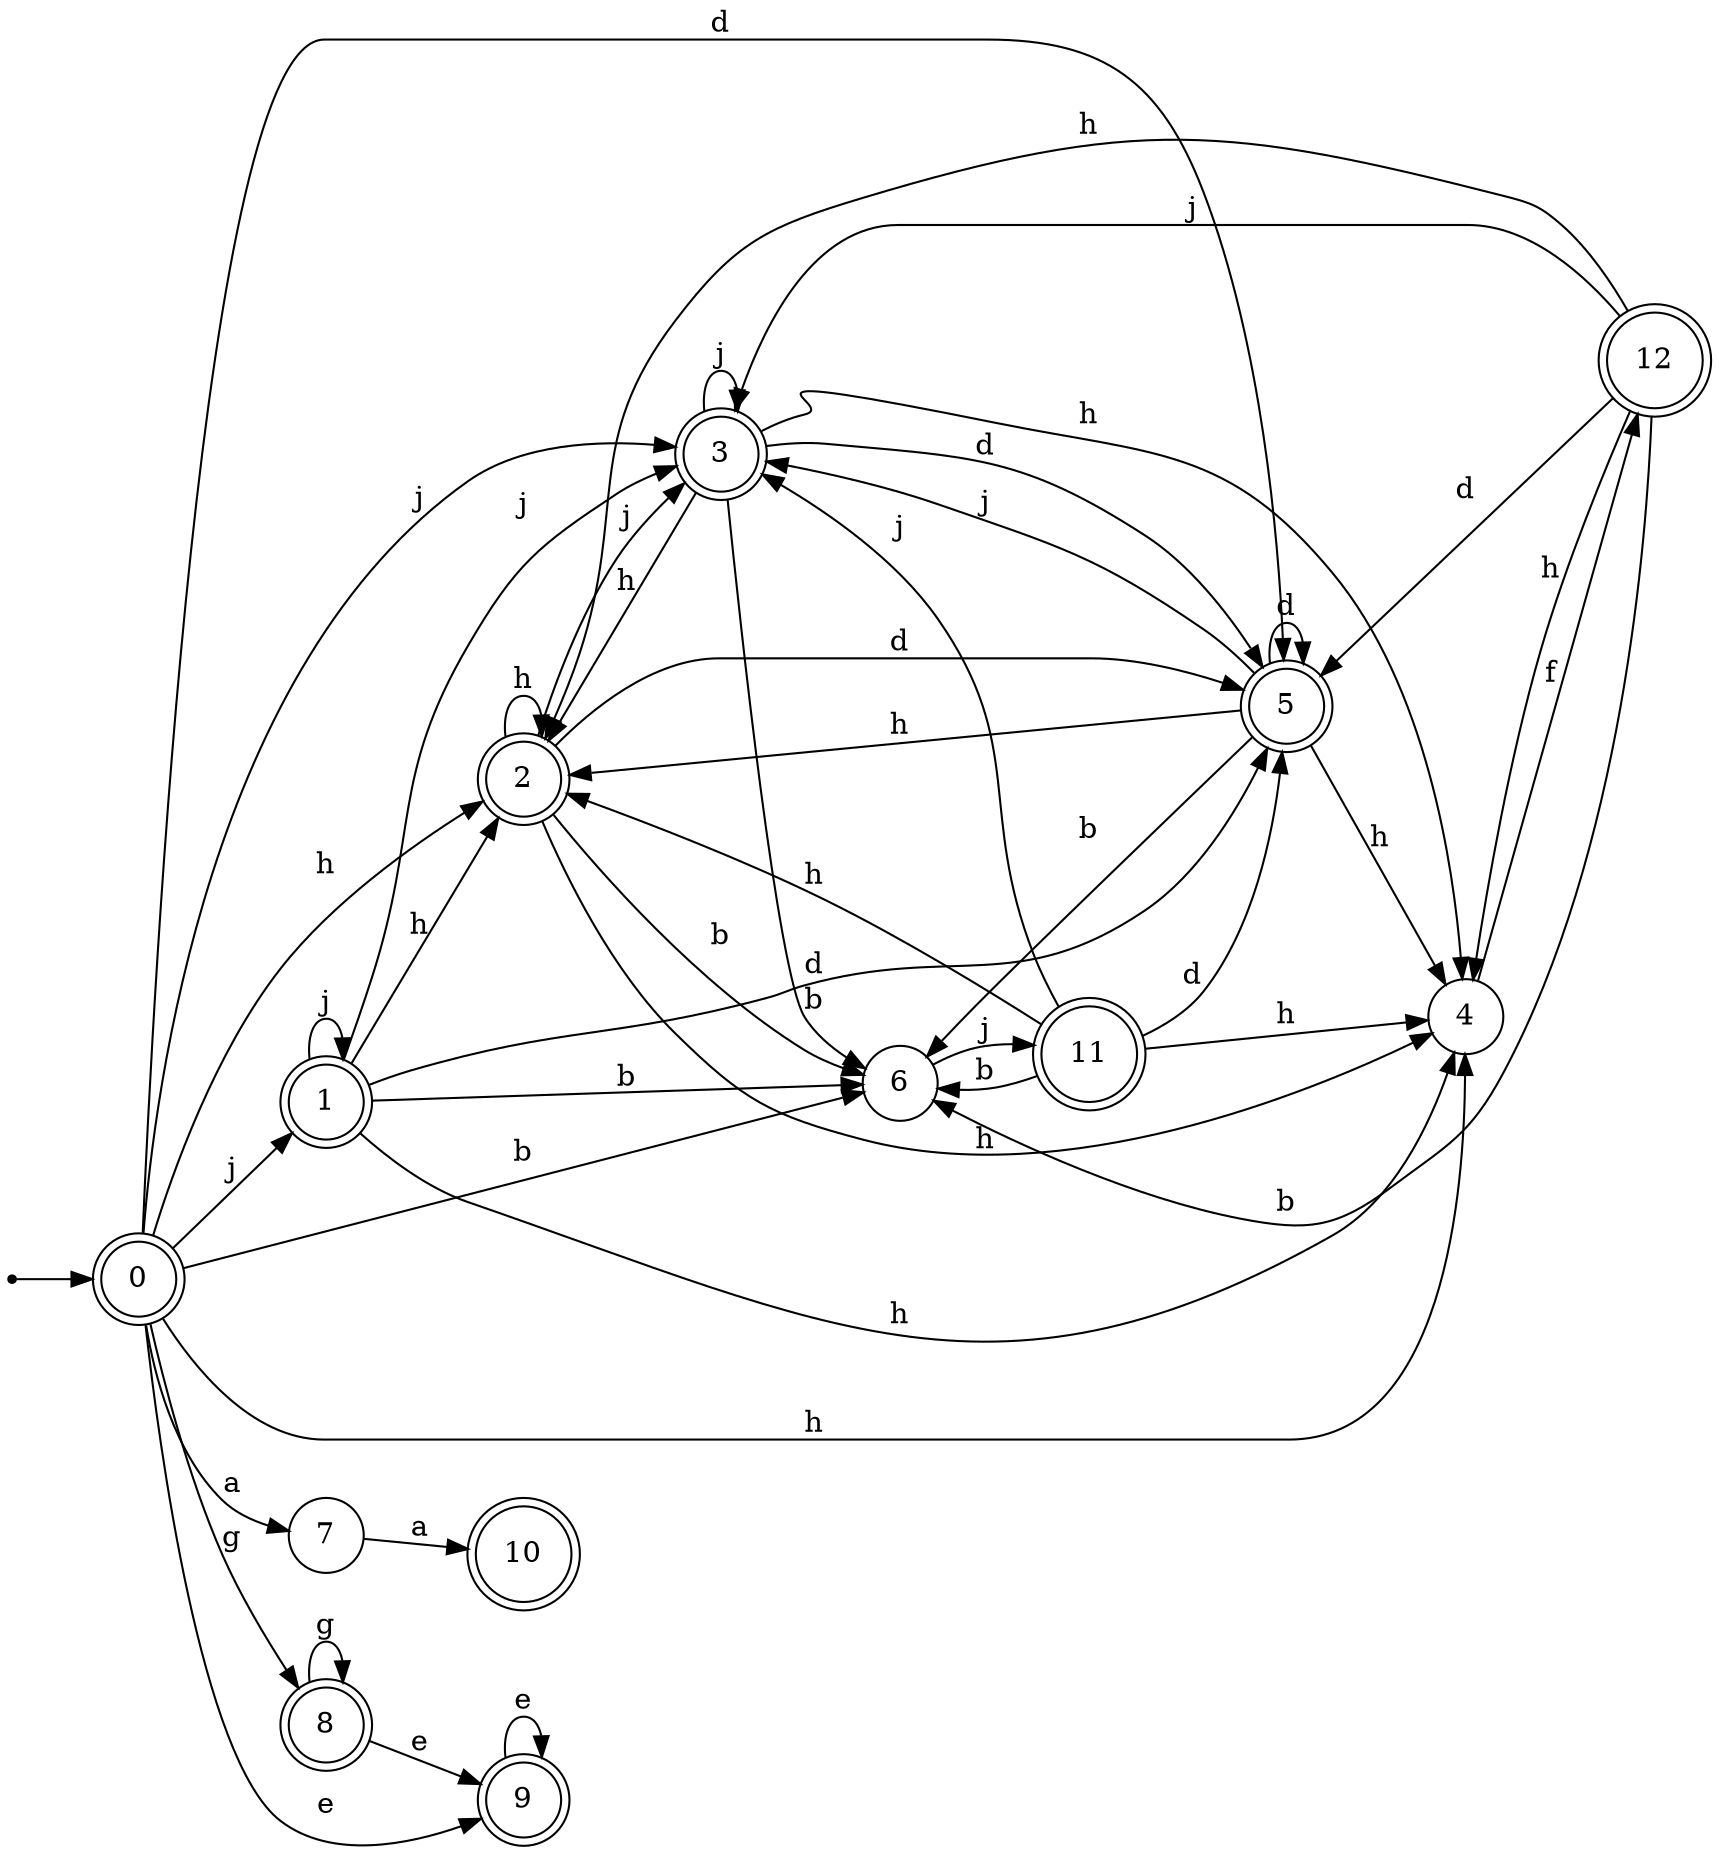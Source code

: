 digraph finite_state_machine {
rankdir=LR;
size="20,20";
node [shape = point]; "dummy0"
node [shape = doublecircle]; "0";"dummy0" -> "0";
node [shape = doublecircle]; "1";node [shape = doublecircle]; "2";node [shape = doublecircle]; "3";node [shape = circle]; "4";
node [shape = doublecircle]; "5";node [shape = circle]; "6";
node [shape = circle]; "7";
node [shape = doublecircle]; "8";node [shape = doublecircle]; "9";node [shape = doublecircle]; "10";node [shape = doublecircle]; "11";node [shape = doublecircle]; "12";"0" -> "1" [label = "j"];
 "0" -> "3" [label = "j"];
 "0" -> "2" [label = "h"];
 "0" -> "4" [label = "h"];
 "0" -> "5" [label = "d"];
 "0" -> "6" [label = "b"];
 "0" -> "7" [label = "a"];
 "0" -> "8" [label = "g"];
 "0" -> "9" [label = "e"];
 "9" -> "9" [label = "e"];
 "8" -> "8" [label = "g"];
 "8" -> "9" [label = "e"];
 "7" -> "10" [label = "a"];
 "6" -> "11" [label = "j"];
 "11" -> "6" [label = "b"];
 "11" -> "2" [label = "h"];
 "11" -> "4" [label = "h"];
 "11" -> "3" [label = "j"];
 "11" -> "5" [label = "d"];
 "5" -> "5" [label = "d"];
 "5" -> "2" [label = "h"];
 "5" -> "4" [label = "h"];
 "5" -> "3" [label = "j"];
 "5" -> "6" [label = "b"];
 "4" -> "12" [label = "f"];
 "12" -> "2" [label = "h"];
 "12" -> "4" [label = "h"];
 "12" -> "3" [label = "j"];
 "12" -> "5" [label = "d"];
 "12" -> "6" [label = "b"];
 "3" -> "3" [label = "j"];
 "3" -> "2" [label = "h"];
 "3" -> "4" [label = "h"];
 "3" -> "5" [label = "d"];
 "3" -> "6" [label = "b"];
 "2" -> "2" [label = "h"];
 "2" -> "4" [label = "h"];
 "2" -> "3" [label = "j"];
 "2" -> "5" [label = "d"];
 "2" -> "6" [label = "b"];
 "1" -> "1" [label = "j"];
 "1" -> "3" [label = "j"];
 "1" -> "2" [label = "h"];
 "1" -> "4" [label = "h"];
 "1" -> "5" [label = "d"];
 "1" -> "6" [label = "b"];
 }

